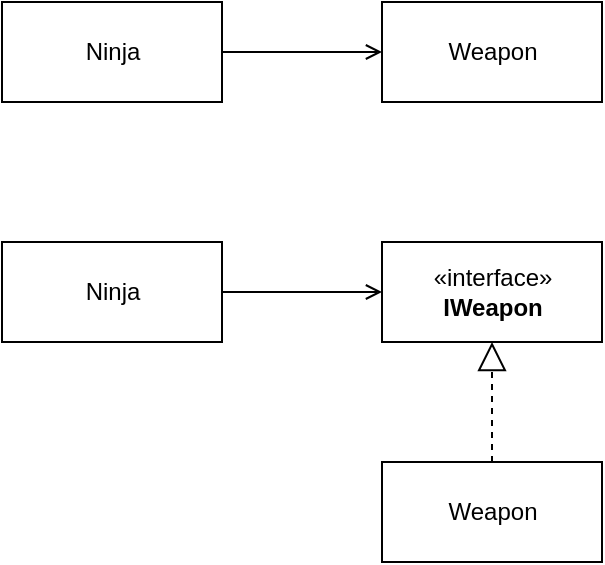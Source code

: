 <mxfile>
    <diagram id="8b23cc8d-cc9c-5502-9509-bfb4e4045c6d" name="DIP - Ninja">
        <mxGraphModel dx="746" dy="539" grid="1" gridSize="10" guides="1" tooltips="1" connect="1" arrows="1" fold="1" page="1" pageScale="1" pageWidth="850" pageHeight="1100" math="0" shadow="0">
            <root>
                <mxCell id="0"/>
                <mxCell id="1" parent="0"/>
                <mxCell id="42393b3cf1bdf6c-1" value="«interface»&lt;br&gt;&lt;b&gt;IWeapon&lt;/b&gt;" style="html=1;" parent="1" vertex="1">
                    <mxGeometry x="390" y="240" width="110" height="50" as="geometry"/>
                </mxCell>
                <mxCell id="42393b3cf1bdf6c-17" style="edgeStyle=orthogonalEdgeStyle;rounded=0;html=1;jettySize=auto;orthogonalLoop=1;endArrow=open;endFill=0;" parent="1" source="42393b3cf1bdf6c-27" target="42393b3cf1bdf6c-28" edge="1">
                    <mxGeometry relative="1" as="geometry">
                        <mxPoint x="300" y="199" as="sourcePoint"/>
                        <mxPoint x="320" y="260" as="targetPoint"/>
                    </mxGeometry>
                </mxCell>
                <mxCell id="42393b3cf1bdf6c-24" style="edgeStyle=orthogonalEdgeStyle;rounded=0;html=1;jettySize=auto;orthogonalLoop=1;endArrow=open;endFill=0;" parent="1" source="42393b3cf1bdf6c-26" target="42393b3cf1bdf6c-1" edge="1">
                    <mxGeometry relative="1" as="geometry">
                        <mxPoint x="300" y="369" as="sourcePoint"/>
                        <mxPoint x="410" y="320" as="targetPoint"/>
                    </mxGeometry>
                </mxCell>
                <mxCell id="42393b3cf1bdf6c-25" value="" style="endArrow=block;dashed=1;endFill=0;endSize=12;html=1;" parent="1" source="42393b3cf1bdf6c-29" target="42393b3cf1bdf6c-1" edge="1">
                    <mxGeometry width="160" relative="1" as="geometry">
                        <mxPoint x="600" y="265" as="sourcePoint"/>
                        <mxPoint x="380" y="550" as="targetPoint"/>
                    </mxGeometry>
                </mxCell>
                <mxCell id="42393b3cf1bdf6c-26" value="Ninja" style="html=1;" parent="1" vertex="1">
                    <mxGeometry x="200" y="240" width="110" height="50" as="geometry"/>
                </mxCell>
                <mxCell id="42393b3cf1bdf6c-27" value="Ninja" style="html=1;" parent="1" vertex="1">
                    <mxGeometry x="200" y="120" width="110" height="50" as="geometry"/>
                </mxCell>
                <mxCell id="42393b3cf1bdf6c-28" value="Weapon" style="html=1;" parent="1" vertex="1">
                    <mxGeometry x="390" y="120" width="110" height="50" as="geometry"/>
                </mxCell>
                <mxCell id="42393b3cf1bdf6c-29" value="Weapon" style="html=1;" parent="1" vertex="1">
                    <mxGeometry x="390" y="350" width="110" height="50" as="geometry"/>
                </mxCell>
            </root>
        </mxGraphModel>
    </diagram>
    <diagram id="2075b18a-da44-2dfc-d881-4af962f15850" name="DIP - Persistence">
        <mxGraphModel dx="746" dy="539" grid="1" gridSize="10" guides="1" tooltips="1" connect="1" arrows="1" fold="1" page="1" pageScale="1" pageWidth="850" pageHeight="1100" background="none" math="0" shadow="0">
            <root>
                <mxCell id="0"/>
                <mxCell id="1" parent="0"/>
                <mxCell id="42393b3cf1bdf6c-9" value="" style="group" parent="1" vertex="1" connectable="0">
                    <mxGeometry x="40" y="120" width="270" height="170" as="geometry"/>
                </mxCell>
                <mxCell id="42393b3cf1bdf6c-5" value="" style="rounded=0;whiteSpace=wrap;html=1;" parent="42393b3cf1bdf6c-9" vertex="1">
                    <mxGeometry y="30" width="270" height="90" as="geometry"/>
                </mxCell>
                <mxCell id="42393b3cf1bdf6c-6" value="App" style="rounded=0;whiteSpace=wrap;html=1;align=left;spacingLeft=7;" parent="42393b3cf1bdf6c-9" vertex="1">
                    <mxGeometry width="120" height="30" as="geometry"/>
                </mxCell>
                <mxCell id="42393b3cf1bdf6c-16" value="SomeService" style="html=1;align=center;" parent="42393b3cf1bdf6c-9" vertex="1">
                    <mxGeometry x="20" y="50" width="110" height="50" as="geometry"/>
                </mxCell>
                <mxCell id="42393b3cf1bdf6c-10" value="" style="group" parent="1" vertex="1" connectable="0">
                    <mxGeometry x="360" y="120" width="270" height="170" as="geometry"/>
                </mxCell>
                <mxCell id="42393b3cf1bdf6c-11" value="" style="rounded=0;whiteSpace=wrap;html=1;" parent="42393b3cf1bdf6c-10" vertex="1">
                    <mxGeometry y="30" width="270" height="90" as="geometry"/>
                </mxCell>
                <mxCell id="42393b3cf1bdf6c-12" value="Abstractions" style="rounded=0;whiteSpace=wrap;html=1;align=left;spacingLeft=7;" parent="42393b3cf1bdf6c-10" vertex="1">
                    <mxGeometry width="120" height="30" as="geometry"/>
                </mxCell>
                <mxCell id="42393b3cf1bdf6c-17" value="ISomeDataPersistence" style="html=1;align=center;" parent="42393b3cf1bdf6c-10" vertex="1">
                    <mxGeometry x="20" y="50" width="170" height="50" as="geometry"/>
                </mxCell>
                <mxCell id="42393b3cf1bdf6c-22" value="" style="group" parent="1" vertex="1" connectable="0">
                    <mxGeometry x="360" y="320" width="270" height="120" as="geometry"/>
                </mxCell>
                <mxCell id="42393b3cf1bdf6c-14" value="" style="rounded=0;whiteSpace=wrap;html=1;" parent="42393b3cf1bdf6c-22" vertex="1">
                    <mxGeometry y="30" width="270" height="90" as="geometry"/>
                </mxCell>
                <mxCell id="42393b3cf1bdf6c-15" value="Sql Implementations" style="rounded=0;whiteSpace=wrap;html=1;align=left;spacingLeft=7;" parent="42393b3cf1bdf6c-22" vertex="1">
                    <mxGeometry width="130" height="30" as="geometry"/>
                </mxCell>
                <mxCell id="42393b3cf1bdf6c-19" value="SomeDataPersistenceSqlImplementation" style="html=1;align=center;" parent="42393b3cf1bdf6c-22" vertex="1">
                    <mxGeometry x="10" y="50" width="250" height="50" as="geometry"/>
                </mxCell>
                <mxCell id="42393b3cf1bdf6c-23" value="" style="group" parent="1" vertex="1" connectable="0">
                    <mxGeometry x="40" y="320" width="270" height="120" as="geometry"/>
                </mxCell>
                <mxCell id="42393b3cf1bdf6c-24" value="" style="rounded=0;whiteSpace=wrap;html=1;" parent="42393b3cf1bdf6c-23" vertex="1">
                    <mxGeometry y="30" width="270" height="90" as="geometry"/>
                </mxCell>
                <mxCell id="42393b3cf1bdf6c-25" value="Local Implementations" style="rounded=0;whiteSpace=wrap;html=1;align=left;spacingLeft=7;" parent="42393b3cf1bdf6c-23" vertex="1">
                    <mxGeometry width="140" height="30" as="geometry"/>
                </mxCell>
                <mxCell id="42393b3cf1bdf6c-26" value="SomeDataPersistenceLocalImplementation" style="html=1;align=center;" parent="42393b3cf1bdf6c-23" vertex="1">
                    <mxGeometry x="10" y="50" width="250" height="50" as="geometry"/>
                </mxCell>
                <mxCell id="42393b3cf1bdf6c-27" style="edgeStyle=elbowEdgeStyle;rounded=0;html=1;endArrow=block;endFill=0;jettySize=auto;orthogonalLoop=1;elbow=vertical;endSize=12;exitX=0.75;exitY=0;dashed=1;" parent="1" source="42393b3cf1bdf6c-26" target="42393b3cf1bdf6c-17" edge="1">
                    <mxGeometry relative="1" as="geometry"/>
                </mxCell>
                <mxCell id="42393b3cf1bdf6c-28" style="edgeStyle=elbowEdgeStyle;rounded=0;html=1;endArrow=none;endFill=0;jettySize=auto;orthogonalLoop=1;elbow=vertical;endSize=12;exitX=0.75;exitY=0;dashed=1;" parent="1" source="42393b3cf1bdf6c-19" edge="1">
                    <mxGeometry relative="1" as="geometry">
                        <mxPoint x="465" y="295" as="targetPoint"/>
                        <Array as="points">
                            <mxPoint x="510" y="295"/>
                        </Array>
                    </mxGeometry>
                </mxCell>
                <mxCell id="42393b3cf1bdf6c-29" style="edgeStyle=elbowEdgeStyle;rounded=0;elbow=vertical;html=1;endArrow=open;endFill=0;endSize=6;jettySize=auto;orthogonalLoop=1;" parent="1" source="42393b3cf1bdf6c-16" target="42393b3cf1bdf6c-17" edge="1">
                    <mxGeometry relative="1" as="geometry"/>
                </mxCell>
            </root>
        </mxGraphModel>
    </diagram>
    <diagram id="0b02b930-b0d0-193e-13a3-64bcfb0b9c3e" name="Page-3">
        <mxGraphModel dx="746" dy="539" grid="1" gridSize="10" guides="1" tooltips="1" connect="1" arrows="1" fold="1" page="0" pageScale="1" pageWidth="850" pageHeight="1100" background="none" math="0" shadow="0">
            <root>
                <mxCell id="0"/>
                <mxCell id="1" parent="0"/>
                <mxCell id="42393b3cf1bdf6c-5" style="edgeStyle=elbowEdgeStyle;rounded=0;elbow=vertical;html=1;endArrow=open;endFill=0;endSize=6;jettySize=auto;orthogonalLoop=1;" parent="1" source="42393b3cf1bdf6c-1" target="42393b3cf1bdf6c-2" edge="1">
                    <mxGeometry relative="1" as="geometry"/>
                </mxCell>
                <mxCell id="42393b3cf1bdf6c-6" value="Depends on" style="text;html=1;resizable=0;points=[];align=center;verticalAlign=middle;labelBackgroundColor=default;" parent="42393b3cf1bdf6c-5" vertex="1" connectable="0">
                    <mxGeometry y="-24" relative="1" as="geometry">
                        <mxPoint y="-24" as="offset"/>
                    </mxGeometry>
                </mxCell>
                <mxCell id="42393b3cf1bdf6c-1" value="DIP.Core" style="shape=folder;fontStyle=1;spacingTop=10;tabWidth=40;tabHeight=14;tabPosition=left;html=1;align=center;" parent="1" vertex="1">
                    <mxGeometry x="160" y="120" width="160" height="70" as="geometry"/>
                </mxCell>
                <mxCell id="42393b3cf1bdf6c-2" value="DIP.Data" style="shape=folder;fontStyle=1;spacingTop=10;tabWidth=40;tabHeight=14;tabPosition=left;html=1;align=center;" parent="1" vertex="1">
                    <mxGeometry x="490" y="120" width="160" height="70" as="geometry"/>
                </mxCell>
                <mxCell id="42393b3cf1bdf6c-7" style="edgeStyle=elbowEdgeStyle;rounded=0;elbow=vertical;html=1;endArrow=open;endFill=0;endSize=6;jettySize=auto;orthogonalLoop=1;exitX=0.504;exitY=0.257;exitPerimeter=0;" parent="1" source="42393b3cf1bdf6c-3" target="42393b3cf1bdf6c-2" edge="1">
                    <mxGeometry relative="1" as="geometry"/>
                </mxCell>
                <mxCell id="42393b3cf1bdf6c-8" value="Implements" style="text;html=1;resizable=0;points=[];align=center;verticalAlign=middle;labelBackgroundColor=default;" parent="42393b3cf1bdf6c-7" vertex="1" connectable="0">
                    <mxGeometry x="0.44" y="-4" relative="1" as="geometry">
                        <mxPoint x="-4" y="17" as="offset"/>
                    </mxGeometry>
                </mxCell>
                <mxCell id="42393b3cf1bdf6c-3" value="DIP.Data.InMemory" style="shape=folder;fontStyle=1;spacingTop=10;tabWidth=40;tabHeight=14;tabPosition=left;html=1;align=center;" parent="1" vertex="1">
                    <mxGeometry x="490" y="290" width="160" height="70" as="geometry"/>
                </mxCell>
                <mxCell id="42393b3cf1bdf6c-9" style="edgeStyle=elbowEdgeStyle;rounded=0;elbow=vertical;html=1;endArrow=open;endFill=0;endSize=6;jettySize=auto;orthogonalLoop=1;exitX=0.5;exitY=0.238;exitPerimeter=0;" parent="1" source="42393b3cf1bdf6c-4" target="42393b3cf1bdf6c-1" edge="1">
                    <mxGeometry relative="1" as="geometry"/>
                </mxCell>
                <mxCell id="42393b3cf1bdf6c-10" value="Uses" style="text;html=1;resizable=0;points=[];align=center;verticalAlign=middle;labelBackgroundColor=default;" parent="42393b3cf1bdf6c-9" vertex="1" connectable="0">
                    <mxGeometry y="10" relative="1" as="geometry">
                        <mxPoint x="10" y="-8" as="offset"/>
                    </mxGeometry>
                </mxCell>
                <mxCell id="42393b3cf1bdf6c-12" style="edgeStyle=elbowEdgeStyle;rounded=0;elbow=vertical;html=1;endArrow=open;endFill=0;endSize=6;jettySize=auto;orthogonalLoop=1;" parent="1" source="42393b3cf1bdf6c-4" target="42393b3cf1bdf6c-3" edge="1">
                    <mxGeometry relative="1" as="geometry"/>
                </mxCell>
                <mxCell id="42393b3cf1bdf6c-13" value="Uses" style="text;html=1;resizable=0;points=[];align=center;verticalAlign=middle;labelBackgroundColor=default;" parent="42393b3cf1bdf6c-12" vertex="1" connectable="0">
                    <mxGeometry y="-11" relative="1" as="geometry">
                        <mxPoint x="5" y="-11" as="offset"/>
                    </mxGeometry>
                </mxCell>
                <mxCell id="42393b3cf1bdf6c-14" style="rounded=0;elbow=vertical;html=1;entryX=0.004;entryY=1.01;endArrow=open;endFill=0;endSize=6;jettySize=auto;orthogonalLoop=1;entryPerimeter=0;dashed=1;exitX=1;exitY=0.5;" parent="1" source="42393b3cf1bdf6c-4" target="42393b3cf1bdf6c-2" edge="1">
                    <mxGeometry relative="1" as="geometry">
                        <mxPoint x="440" y="325" as="sourcePoint"/>
                    </mxGeometry>
                </mxCell>
                <mxCell id="42393b3cf1bdf6c-15" value="Composes" style="text;html=1;resizable=0;points=[];align=center;verticalAlign=middle;labelBackgroundColor=default;" parent="42393b3cf1bdf6c-14" vertex="1" connectable="0">
                    <mxGeometry x="0.211" y="2" relative="1" as="geometry">
                        <mxPoint x="2.5" y="-2" as="offset"/>
                    </mxGeometry>
                </mxCell>
                <mxCell id="42393b3cf1bdf6c-4" value="DIP.Console" style="shape=folder;fontStyle=1;spacingTop=10;tabWidth=40;tabHeight=14;tabPosition=left;html=1;align=center;" parent="1" vertex="1">
                    <mxGeometry x="160" y="290" width="160" height="70" as="geometry"/>
                </mxCell>
                <mxCell id="2" value="DIP.Console" style="shape=folder;fontStyle=1;spacingTop=10;tabWidth=40;tabHeight=14;tabPosition=left;html=1;align=center;" parent="1" vertex="1">
                    <mxGeometry x="40" y="560" width="160" height="70" as="geometry"/>
                </mxCell>
                <mxCell id="3" value="DIP.Core" style="shape=folder;fontStyle=1;spacingTop=10;tabWidth=40;tabHeight=14;tabPosition=left;html=1;align=center;" parent="1" vertex="1">
                    <mxGeometry x="280" y="560" width="160" height="70" as="geometry"/>
                </mxCell>
                <mxCell id="4" value="DIP.Data.InMemory" style="shape=folder;fontStyle=1;spacingTop=10;tabWidth=40;tabHeight=14;tabPosition=left;html=1;align=center;" parent="1" vertex="1">
                    <mxGeometry x="520" y="560" width="160" height="70" as="geometry"/>
                </mxCell>
                <mxCell id="5" style="edgeStyle=elbowEdgeStyle;rounded=0;elbow=vertical;html=1;endArrow=open;endFill=0;endSize=6;jettySize=auto;orthogonalLoop=1;" parent="1" source="2" target="3" edge="1">
                    <mxGeometry relative="1" as="geometry">
                        <mxPoint x="270" y="527" as="sourcePoint"/>
                        <mxPoint x="270" y="410" as="targetPoint"/>
                    </mxGeometry>
                </mxCell>
                <mxCell id="6" value="Uses" style="text;html=1;resizable=0;points=[];align=center;verticalAlign=middle;labelBackgroundColor=default;" parent="5" vertex="1" connectable="0">
                    <mxGeometry y="10" relative="1" as="geometry">
                        <mxPoint y="10" as="offset"/>
                    </mxGeometry>
                </mxCell>
                <mxCell id="8" style="edgeStyle=elbowEdgeStyle;rounded=0;elbow=vertical;html=1;endArrow=open;endFill=0;endSize=6;jettySize=auto;orthogonalLoop=1;" parent="1" source="3" target="4" edge="1">
                    <mxGeometry relative="1" as="geometry">
                        <mxPoint x="450" y="490" as="sourcePoint"/>
                        <mxPoint x="530" y="490" as="targetPoint"/>
                    </mxGeometry>
                </mxCell>
                <mxCell id="9" value="Uses" style="text;html=1;resizable=0;points=[];align=center;verticalAlign=middle;labelBackgroundColor=default;" parent="8" vertex="1" connectable="0">
                    <mxGeometry y="10" relative="1" as="geometry">
                        <mxPoint y="10" as="offset"/>
                    </mxGeometry>
                </mxCell>
                <mxCell id="EVuDA3DXdIbo8R6zGGS4-9" value="DIP.Console" style="shape=folder;fontStyle=1;spacingTop=10;tabWidth=40;tabHeight=14;tabPosition=left;html=1;align=center;" vertex="1" parent="1">
                    <mxGeometry x="40" y="720" width="160" height="70" as="geometry"/>
                </mxCell>
                <mxCell id="EVuDA3DXdIbo8R6zGGS4-10" value="DIP.Core" style="shape=folder;fontStyle=1;spacingTop=10;tabWidth=40;tabHeight=14;tabPosition=left;html=1;align=center;" vertex="1" parent="1">
                    <mxGeometry x="280" y="720" width="160" height="70" as="geometry"/>
                </mxCell>
                <mxCell id="EVuDA3DXdIbo8R6zGGS4-11" value="DIP.Data.InMemory" style="shape=folder;fontStyle=1;spacingTop=10;tabWidth=40;tabHeight=14;tabPosition=left;html=1;align=center;" vertex="1" parent="1">
                    <mxGeometry x="280" y="840" width="160" height="70" as="geometry"/>
                </mxCell>
                <mxCell id="EVuDA3DXdIbo8R6zGGS4-12" style="edgeStyle=elbowEdgeStyle;rounded=0;elbow=vertical;html=1;endArrow=open;endFill=0;endSize=6;jettySize=auto;orthogonalLoop=1;" edge="1" parent="1" source="EVuDA3DXdIbo8R6zGGS4-9" target="EVuDA3DXdIbo8R6zGGS4-10">
                    <mxGeometry relative="1" as="geometry">
                        <mxPoint x="270" y="687" as="sourcePoint"/>
                        <mxPoint x="270" y="570" as="targetPoint"/>
                    </mxGeometry>
                </mxCell>
                <mxCell id="EVuDA3DXdIbo8R6zGGS4-13" value="Uses" style="text;html=1;resizable=0;points=[];align=center;verticalAlign=middle;labelBackgroundColor=default;" vertex="1" connectable="0" parent="EVuDA3DXdIbo8R6zGGS4-12">
                    <mxGeometry y="10" relative="1" as="geometry">
                        <mxPoint y="10" as="offset"/>
                    </mxGeometry>
                </mxCell>
                <mxCell id="EVuDA3DXdIbo8R6zGGS4-14" style="edgeStyle=elbowEdgeStyle;rounded=0;elbow=vertical;html=1;endArrow=open;endFill=0;endSize=6;jettySize=auto;orthogonalLoop=1;" edge="1" parent="1" source="EVuDA3DXdIbo8R6zGGS4-10" target="EVuDA3DXdIbo8R6zGGS4-11">
                    <mxGeometry relative="1" as="geometry">
                        <mxPoint x="450" y="650" as="sourcePoint"/>
                        <mxPoint x="530" y="650" as="targetPoint"/>
                    </mxGeometry>
                </mxCell>
                <mxCell id="EVuDA3DXdIbo8R6zGGS4-15" value="Uses" style="text;html=1;resizable=0;points=[];align=center;verticalAlign=middle;labelBackgroundColor=default;" vertex="1" connectable="0" parent="EVuDA3DXdIbo8R6zGGS4-14">
                    <mxGeometry y="10" relative="1" as="geometry">
                        <mxPoint x="-10" y="-5" as="offset"/>
                    </mxGeometry>
                </mxCell>
            </root>
        </mxGraphModel>
    </diagram>
</mxfile>
